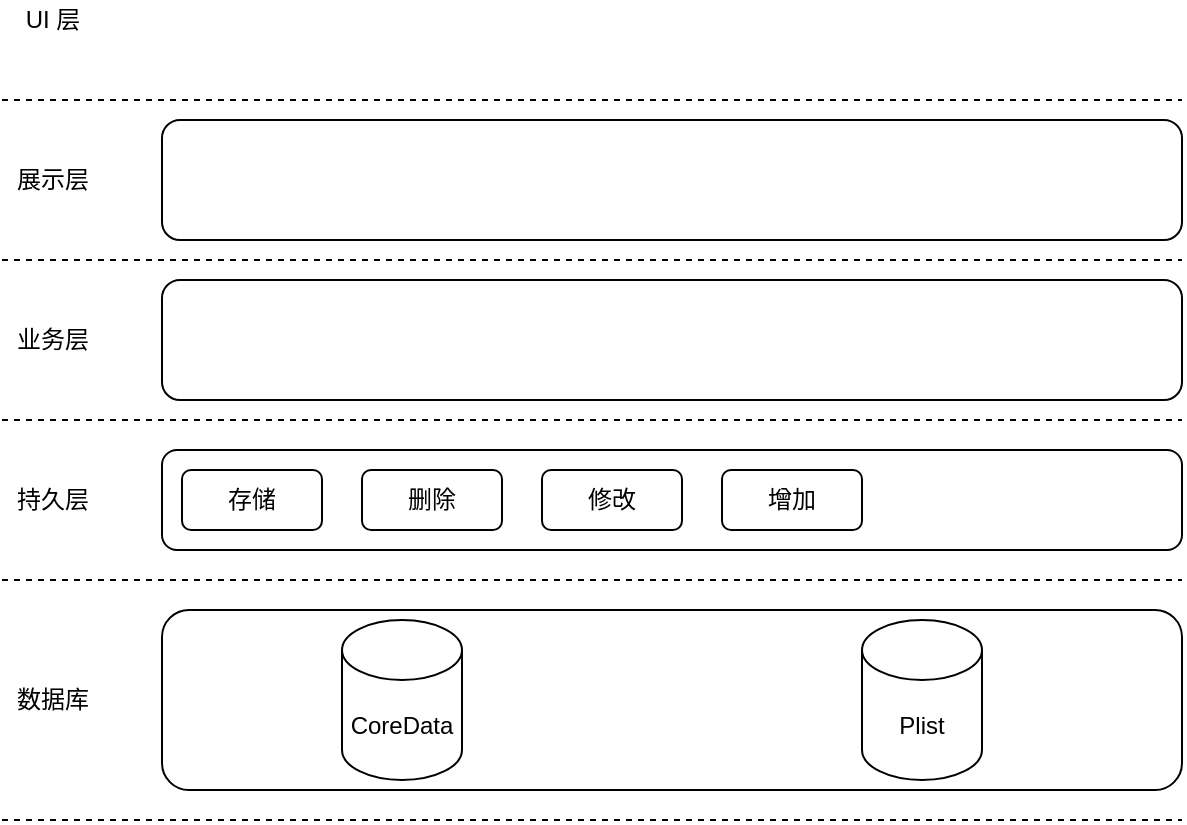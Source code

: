 <mxfile version="18.0.1" type="github"><diagram id="sMabypkM0ru-lHOAoVkF" name="Page-1"><mxGraphModel dx="923" dy="687" grid="1" gridSize="10" guides="1" tooltips="1" connect="1" arrows="1" fold="1" page="1" pageScale="1" pageWidth="827" pageHeight="1169" math="0" shadow="0"><root><mxCell id="0"/><mxCell id="1" parent="0"/><mxCell id="hKYgseLh9XZmj9BKmWUC-15" value="" style="rounded=1;whiteSpace=wrap;html=1;" vertex="1" parent="1"><mxGeometry x="120" y="455" width="510" height="90" as="geometry"/></mxCell><mxCell id="hKYgseLh9XZmj9BKmWUC-2" value="" style="endArrow=none;dashed=1;html=1;rounded=0;" edge="1" parent="1"><mxGeometry width="50" height="50" relative="1" as="geometry"><mxPoint x="40" y="280" as="sourcePoint"/><mxPoint x="630" y="280" as="targetPoint"/></mxGeometry></mxCell><mxCell id="hKYgseLh9XZmj9BKmWUC-3" value="展示层" style="text;html=1;align=center;verticalAlign=middle;resizable=0;points=[];autosize=1;strokeColor=none;fillColor=none;" vertex="1" parent="1"><mxGeometry x="40" y="230" width="50" height="20" as="geometry"/></mxCell><mxCell id="hKYgseLh9XZmj9BKmWUC-4" value="业务层&lt;br&gt;" style="text;html=1;align=center;verticalAlign=middle;resizable=0;points=[];autosize=1;strokeColor=none;fillColor=none;" vertex="1" parent="1"><mxGeometry x="40" y="310" width="50" height="20" as="geometry"/></mxCell><mxCell id="hKYgseLh9XZmj9BKmWUC-6" value="" style="endArrow=none;dashed=1;html=1;rounded=0;" edge="1" parent="1"><mxGeometry width="50" height="50" relative="1" as="geometry"><mxPoint x="40" y="360" as="sourcePoint"/><mxPoint x="630" y="360" as="targetPoint"/></mxGeometry></mxCell><mxCell id="hKYgseLh9XZmj9BKmWUC-7" value="持久层" style="text;html=1;align=center;verticalAlign=middle;resizable=0;points=[];autosize=1;strokeColor=none;fillColor=none;" vertex="1" parent="1"><mxGeometry x="40" y="390" width="50" height="20" as="geometry"/></mxCell><mxCell id="hKYgseLh9XZmj9BKmWUC-8" value="" style="endArrow=none;dashed=1;html=1;rounded=0;" edge="1" parent="1"><mxGeometry width="50" height="50" relative="1" as="geometry"><mxPoint x="40" y="440" as="sourcePoint"/><mxPoint x="630" y="440" as="targetPoint"/></mxGeometry></mxCell><mxCell id="hKYgseLh9XZmj9BKmWUC-9" value="数据库" style="text;html=1;align=center;verticalAlign=middle;resizable=0;points=[];autosize=1;strokeColor=none;fillColor=none;" vertex="1" parent="1"><mxGeometry x="40" y="490" width="50" height="20" as="geometry"/></mxCell><mxCell id="hKYgseLh9XZmj9BKmWUC-10" value="" style="endArrow=none;dashed=1;html=1;rounded=0;" edge="1" parent="1"><mxGeometry width="50" height="50" relative="1" as="geometry"><mxPoint x="40" y="560" as="sourcePoint"/><mxPoint x="630" y="560" as="targetPoint"/></mxGeometry></mxCell><mxCell id="hKYgseLh9XZmj9BKmWUC-11" value="CoreData" style="shape=cylinder3;whiteSpace=wrap;html=1;boundedLbl=1;backgroundOutline=1;size=15;" vertex="1" parent="1"><mxGeometry x="210" y="460" width="60" height="80" as="geometry"/></mxCell><mxCell id="hKYgseLh9XZmj9BKmWUC-12" value="Plist" style="shape=cylinder3;whiteSpace=wrap;html=1;boundedLbl=1;backgroundOutline=1;size=15;" vertex="1" parent="1"><mxGeometry x="470" y="460" width="60" height="80" as="geometry"/></mxCell><mxCell id="hKYgseLh9XZmj9BKmWUC-13" value="" style="endArrow=none;dashed=1;html=1;rounded=0;" edge="1" parent="1"><mxGeometry width="50" height="50" relative="1" as="geometry"><mxPoint x="40" y="200" as="sourcePoint"/><mxPoint x="630" y="200" as="targetPoint"/></mxGeometry></mxCell><mxCell id="hKYgseLh9XZmj9BKmWUC-14" value="UI 层" style="text;html=1;align=center;verticalAlign=middle;resizable=0;points=[];autosize=1;strokeColor=none;fillColor=none;" vertex="1" parent="1"><mxGeometry x="45" y="150" width="40" height="20" as="geometry"/></mxCell><mxCell id="hKYgseLh9XZmj9BKmWUC-17" value="" style="rounded=1;whiteSpace=wrap;html=1;" vertex="1" parent="1"><mxGeometry x="120" y="375" width="510" height="50" as="geometry"/></mxCell><mxCell id="hKYgseLh9XZmj9BKmWUC-18" value="" style="rounded=1;whiteSpace=wrap;html=1;" vertex="1" parent="1"><mxGeometry x="120" y="290" width="510" height="60" as="geometry"/></mxCell><mxCell id="hKYgseLh9XZmj9BKmWUC-19" value="" style="rounded=1;whiteSpace=wrap;html=1;" vertex="1" parent="1"><mxGeometry x="120" y="210" width="510" height="60" as="geometry"/></mxCell><mxCell id="hKYgseLh9XZmj9BKmWUC-21" value="存储" style="rounded=1;whiteSpace=wrap;html=1;" vertex="1" parent="1"><mxGeometry x="130" y="385" width="70" height="30" as="geometry"/></mxCell><mxCell id="hKYgseLh9XZmj9BKmWUC-22" value="删除" style="rounded=1;whiteSpace=wrap;html=1;" vertex="1" parent="1"><mxGeometry x="220" y="385" width="70" height="30" as="geometry"/></mxCell><mxCell id="hKYgseLh9XZmj9BKmWUC-23" value="修改" style="rounded=1;whiteSpace=wrap;html=1;" vertex="1" parent="1"><mxGeometry x="310" y="385" width="70" height="30" as="geometry"/></mxCell><mxCell id="hKYgseLh9XZmj9BKmWUC-24" value="增加" style="rounded=1;whiteSpace=wrap;html=1;" vertex="1" parent="1"><mxGeometry x="400" y="385" width="70" height="30" as="geometry"/></mxCell></root></mxGraphModel></diagram></mxfile>